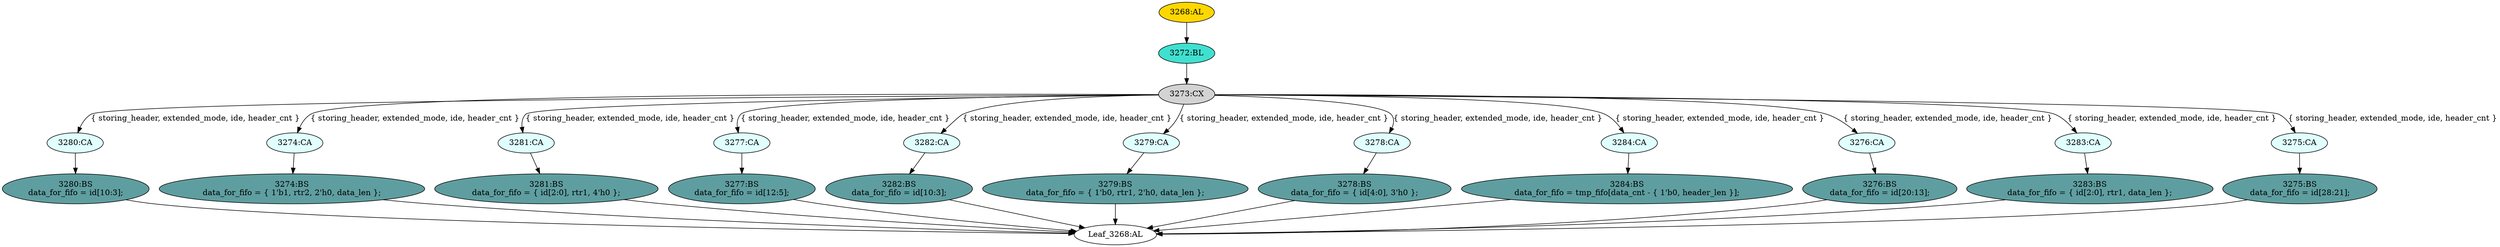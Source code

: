 strict digraph "" {
	node [label="\N"];
	"3280:CA"	 [ast="<pyverilog.vparser.ast.Case object at 0x7f44f693c650>",
		fillcolor=lightcyan,
		label="3280:CA",
		statements="[]",
		style=filled,
		typ=Case];
	"3280:BS"	 [ast="<pyverilog.vparser.ast.BlockingSubstitution object at 0x7f44f693c710>",
		fillcolor=cadetblue,
		label="3280:BS
data_for_fifo = id[10:3];",
		statements="[<pyverilog.vparser.ast.BlockingSubstitution object at 0x7f44f693c710>]",
		style=filled,
		typ=BlockingSubstitution];
	"3280:CA" -> "3280:BS"	 [cond="[]",
		lineno=None];
	"3274:CA"	 [ast="<pyverilog.vparser.ast.Case object at 0x7f44f693c990>",
		fillcolor=lightcyan,
		label="3274:CA",
		statements="[]",
		style=filled,
		typ=Case];
	"3274:BS"	 [ast="<pyverilog.vparser.ast.BlockingSubstitution object at 0x7f44f693ca50>",
		fillcolor=cadetblue,
		label="3274:BS
data_for_fifo = { 1'b1, rtr2, 2'h0, data_len };",
		statements="[<pyverilog.vparser.ast.BlockingSubstitution object at 0x7f44f693ca50>]",
		style=filled,
		typ=BlockingSubstitution];
	"3274:CA" -> "3274:BS"	 [cond="[]",
		lineno=None];
	"3278:BS"	 [ast="<pyverilog.vparser.ast.BlockingSubstitution object at 0x7f44f693ccd0>",
		fillcolor=cadetblue,
		label="3278:BS
data_for_fifo = { id[4:0], 3'h0 };",
		statements="[<pyverilog.vparser.ast.BlockingSubstitution object at 0x7f44f693ccd0>]",
		style=filled,
		typ=BlockingSubstitution];
	"Leaf_3268:AL"	 [def_var="['data_for_fifo']",
		label="Leaf_3268:AL"];
	"3278:BS" -> "Leaf_3268:AL"	 [cond="[]",
		lineno=None];
	"3268:AL"	 [ast="<pyverilog.vparser.ast.Always object at 0x7f44f6949090>",
		clk_sens=False,
		fillcolor=gold,
		label="3268:AL",
		sens="['extended_mode', 'ide', 'data_cnt', 'header_cnt', 'header_len', 'storing_header', 'id', 'rtr1', 'rtr2', 'data_len', 'tmp_fifo', '\
tmp_fifo', 'tmp_fifo', 'tmp_fifo', 'tmp_fifo', 'tmp_fifo', 'tmp_fifo', 'tmp_fifo']",
		statements="[]",
		style=filled,
		typ=Always,
		use_var="['storing_header', 'header_cnt', 'extended_mode', 'data_cnt', 'rtr1', 'rtr2', 'header_len', 'data_len', 'ide', 'tmp_fifo', 'id']"];
	"3272:BL"	 [ast="<pyverilog.vparser.ast.Block object at 0x7f44f6949e90>",
		fillcolor=turquoise,
		label="3272:BL",
		statements="[]",
		style=filled,
		typ=Block];
	"3268:AL" -> "3272:BL"	 [cond="[]",
		lineno=None];
	"3281:CA"	 [ast="<pyverilog.vparser.ast.Case object at 0x7f44f6952dd0>",
		fillcolor=lightcyan,
		label="3281:CA",
		statements="[]",
		style=filled,
		typ=Case];
	"3281:BS"	 [ast="<pyverilog.vparser.ast.BlockingSubstitution object at 0x7f44f6952e90>",
		fillcolor=cadetblue,
		label="3281:BS
data_for_fifo = { id[2:0], rtr1, 4'h0 };",
		statements="[<pyverilog.vparser.ast.BlockingSubstitution object at 0x7f44f6952e90>]",
		style=filled,
		typ=BlockingSubstitution];
	"3281:CA" -> "3281:BS"	 [cond="[]",
		lineno=None];
	"3279:BS"	 [ast="<pyverilog.vparser.ast.BlockingSubstitution object at 0x7f44f6952b50>",
		fillcolor=cadetblue,
		label="3279:BS
data_for_fifo = { 1'b0, rtr1, 2'h0, data_len };",
		statements="[<pyverilog.vparser.ast.BlockingSubstitution object at 0x7f44f6952b50>]",
		style=filled,
		typ=BlockingSubstitution];
	"3279:BS" -> "Leaf_3268:AL"	 [cond="[]",
		lineno=None];
	"3277:CA"	 [ast="<pyverilog.vparser.ast.Case object at 0x7f44f69526d0>",
		fillcolor=lightcyan,
		label="3277:CA",
		statements="[]",
		style=filled,
		typ=Case];
	"3277:BS"	 [ast="<pyverilog.vparser.ast.BlockingSubstitution object at 0x7f44f6952790>",
		fillcolor=cadetblue,
		label="3277:BS
data_for_fifo = id[12:5];",
		statements="[<pyverilog.vparser.ast.BlockingSubstitution object at 0x7f44f6952790>]",
		style=filled,
		typ=BlockingSubstitution];
	"3277:CA" -> "3277:BS"	 [cond="[]",
		lineno=None];
	"3276:BS"	 [ast="<pyverilog.vparser.ast.BlockingSubstitution object at 0x7f44f6952490>",
		fillcolor=cadetblue,
		label="3276:BS
data_for_fifo = id[20:13];",
		statements="[<pyverilog.vparser.ast.BlockingSubstitution object at 0x7f44f6952490>]",
		style=filled,
		typ=BlockingSubstitution];
	"3276:BS" -> "Leaf_3268:AL"	 [cond="[]",
		lineno=None];
	"3283:BS"	 [ast="<pyverilog.vparser.ast.BlockingSubstitution object at 0x7f44f6b1c590>",
		fillcolor=cadetblue,
		label="3283:BS
data_for_fifo = { id[2:0], rtr1, data_len };",
		statements="[<pyverilog.vparser.ast.BlockingSubstitution object at 0x7f44f6b1c590>]",
		style=filled,
		typ=BlockingSubstitution];
	"3283:BS" -> "Leaf_3268:AL"	 [cond="[]",
		lineno=None];
	"3275:BS"	 [ast="<pyverilog.vparser.ast.BlockingSubstitution object at 0x7f44f6952190>",
		fillcolor=cadetblue,
		label="3275:BS
data_for_fifo = id[28:21];",
		statements="[<pyverilog.vparser.ast.BlockingSubstitution object at 0x7f44f6952190>]",
		style=filled,
		typ=BlockingSubstitution];
	"3275:BS" -> "Leaf_3268:AL"	 [cond="[]",
		lineno=None];
	"3274:BS" -> "Leaf_3268:AL"	 [cond="[]",
		lineno=None];
	"3284:BS"	 [ast="<pyverilog.vparser.ast.BlockingSubstitution object at 0x7f44f6b1c8d0>",
		fillcolor=cadetblue,
		label="3284:BS
data_for_fifo = tmp_fifo[data_cnt - { 1'b0, header_len }];",
		statements="[<pyverilog.vparser.ast.BlockingSubstitution object at 0x7f44f6b1c8d0>]",
		style=filled,
		typ=BlockingSubstitution];
	"3284:BS" -> "Leaf_3268:AL"	 [cond="[]",
		lineno=None];
	"3282:CA"	 [ast="<pyverilog.vparser.ast.Case object at 0x7f44f6b1c1d0>",
		fillcolor=lightcyan,
		label="3282:CA",
		statements="[]",
		style=filled,
		typ=Case];
	"3282:BS"	 [ast="<pyverilog.vparser.ast.BlockingSubstitution object at 0x7f44f6b1c290>",
		fillcolor=cadetblue,
		label="3282:BS
data_for_fifo = id[10:3];",
		statements="[<pyverilog.vparser.ast.BlockingSubstitution object at 0x7f44f6b1c290>]",
		style=filled,
		typ=BlockingSubstitution];
	"3282:CA" -> "3282:BS"	 [cond="[]",
		lineno=None];
	"3279:CA"	 [ast="<pyverilog.vparser.ast.Case object at 0x7f44f6952a90>",
		fillcolor=lightcyan,
		label="3279:CA",
		statements="[]",
		style=filled,
		typ=Case];
	"3279:CA" -> "3279:BS"	 [cond="[]",
		lineno=None];
	"3281:BS" -> "Leaf_3268:AL"	 [cond="[]",
		lineno=None];
	"3273:CX"	 [ast="<pyverilog.vparser.ast.CasexStatement object at 0x7f44f6949ed0>",
		fillcolor=lightgray,
		label="3273:CX",
		statements="[]",
		style=filled,
		typ=CasexStatement];
	"3273:CX" -> "3280:CA"	 [cond="['storing_header', 'extended_mode', 'ide', 'header_cnt']",
		label="{ storing_header, extended_mode, ide, header_cnt }",
		lineno=3273];
	"3273:CX" -> "3274:CA"	 [cond="['storing_header', 'extended_mode', 'ide', 'header_cnt']",
		label="{ storing_header, extended_mode, ide, header_cnt }",
		lineno=3273];
	"3273:CX" -> "3281:CA"	 [cond="['storing_header', 'extended_mode', 'ide', 'header_cnt']",
		label="{ storing_header, extended_mode, ide, header_cnt }",
		lineno=3273];
	"3273:CX" -> "3277:CA"	 [cond="['storing_header', 'extended_mode', 'ide', 'header_cnt']",
		label="{ storing_header, extended_mode, ide, header_cnt }",
		lineno=3273];
	"3273:CX" -> "3282:CA"	 [cond="['storing_header', 'extended_mode', 'ide', 'header_cnt']",
		label="{ storing_header, extended_mode, ide, header_cnt }",
		lineno=3273];
	"3273:CX" -> "3279:CA"	 [cond="['storing_header', 'extended_mode', 'ide', 'header_cnt']",
		label="{ storing_header, extended_mode, ide, header_cnt }",
		lineno=3273];
	"3278:CA"	 [ast="<pyverilog.vparser.ast.Case object at 0x7f44f69529d0>",
		fillcolor=lightcyan,
		label="3278:CA",
		statements="[]",
		style=filled,
		typ=Case];
	"3273:CX" -> "3278:CA"	 [cond="['storing_header', 'extended_mode', 'ide', 'header_cnt']",
		label="{ storing_header, extended_mode, ide, header_cnt }",
		lineno=3273];
	"3284:CA"	 [ast="<pyverilog.vparser.ast.Case object at 0x7f44f6b1c890>",
		fillcolor=lightcyan,
		label="3284:CA",
		statements="[]",
		style=filled,
		typ=Case];
	"3273:CX" -> "3284:CA"	 [cond="['storing_header', 'extended_mode', 'ide', 'header_cnt']",
		label="{ storing_header, extended_mode, ide, header_cnt }",
		lineno=3273];
	"3276:CA"	 [ast="<pyverilog.vparser.ast.Case object at 0x7f44f69523d0>",
		fillcolor=lightcyan,
		label="3276:CA",
		statements="[]",
		style=filled,
		typ=Case];
	"3273:CX" -> "3276:CA"	 [cond="['storing_header', 'extended_mode', 'ide', 'header_cnt']",
		label="{ storing_header, extended_mode, ide, header_cnt }",
		lineno=3273];
	"3283:CA"	 [ast="<pyverilog.vparser.ast.Case object at 0x7f44f6b1c4d0>",
		fillcolor=lightcyan,
		label="3283:CA",
		statements="[]",
		style=filled,
		typ=Case];
	"3273:CX" -> "3283:CA"	 [cond="['storing_header', 'extended_mode', 'ide', 'header_cnt']",
		label="{ storing_header, extended_mode, ide, header_cnt }",
		lineno=3273];
	"3275:CA"	 [ast="<pyverilog.vparser.ast.Case object at 0x7f44f69520d0>",
		fillcolor=lightcyan,
		label="3275:CA",
		statements="[]",
		style=filled,
		typ=Case];
	"3273:CX" -> "3275:CA"	 [cond="['storing_header', 'extended_mode', 'ide', 'header_cnt']",
		label="{ storing_header, extended_mode, ide, header_cnt }",
		lineno=3273];
	"3278:CA" -> "3278:BS"	 [cond="[]",
		lineno=None];
	"3280:BS" -> "Leaf_3268:AL"	 [cond="[]",
		lineno=None];
	"3272:BL" -> "3273:CX"	 [cond="[]",
		lineno=None];
	"3284:CA" -> "3284:BS"	 [cond="[]",
		lineno=None];
	"3282:BS" -> "Leaf_3268:AL"	 [cond="[]",
		lineno=None];
	"3277:BS" -> "Leaf_3268:AL"	 [cond="[]",
		lineno=None];
	"3276:CA" -> "3276:BS"	 [cond="[]",
		lineno=None];
	"3283:CA" -> "3283:BS"	 [cond="[]",
		lineno=None];
	"3275:CA" -> "3275:BS"	 [cond="[]",
		lineno=None];
}
